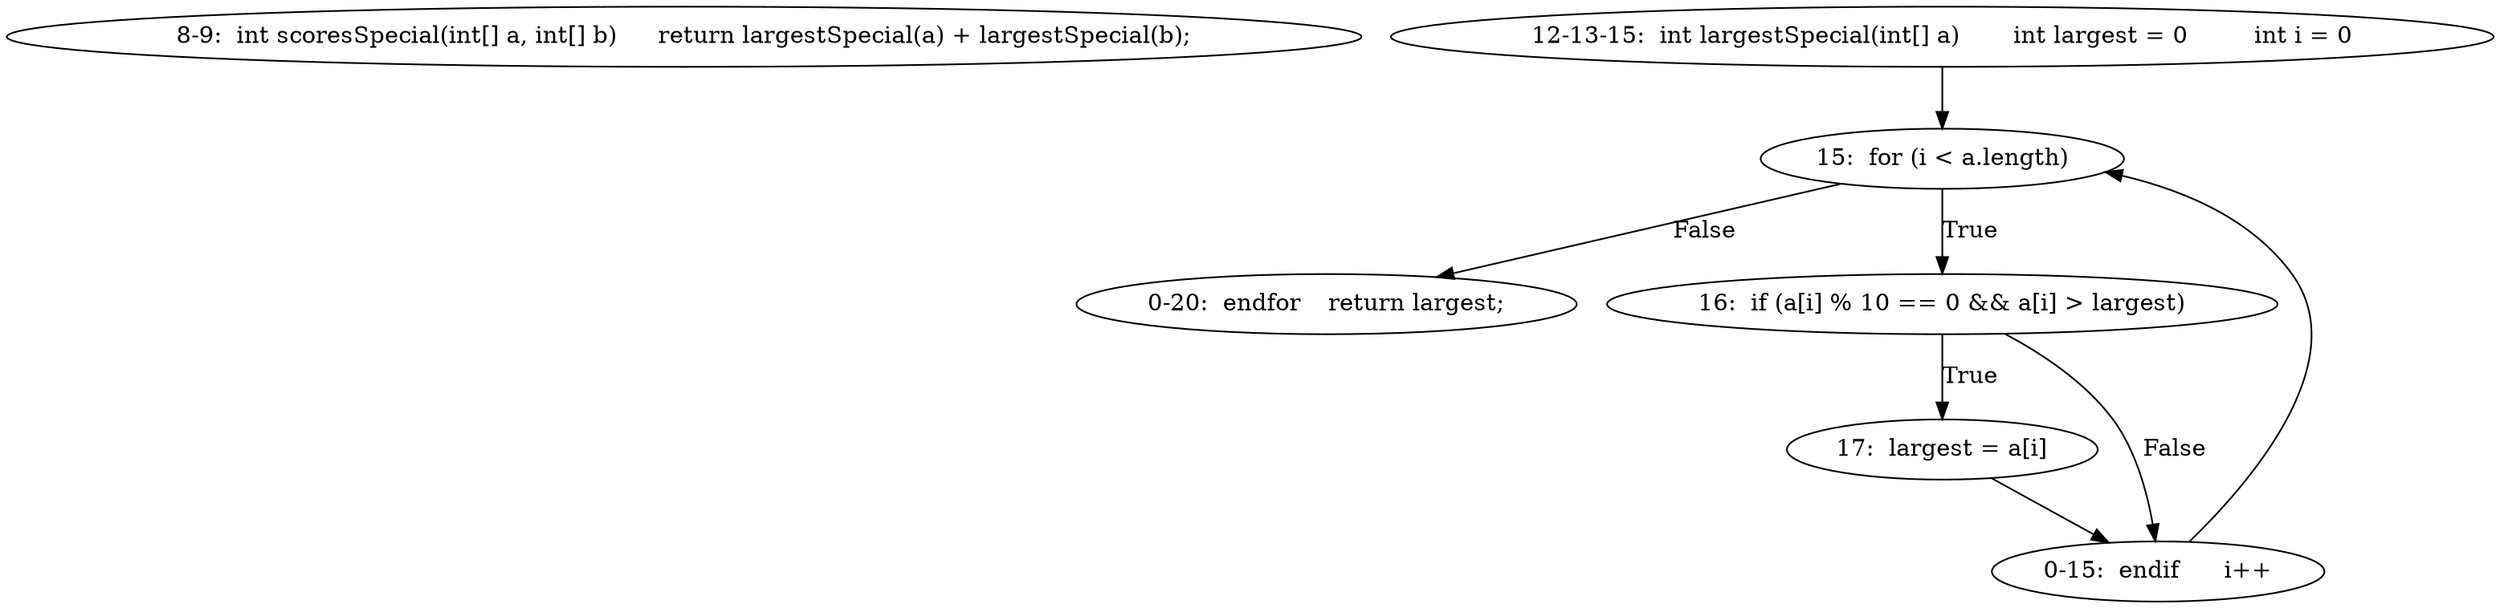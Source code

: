 digraph result_test { 
// graph-vertices
  a1  [label="8-9:  int scoresSpecial(int[] a, int[] b)	return largestSpecial(a) + largestSpecial(b);"]; 
  a3  [label="12-13-15:  int largestSpecial(int[] a)	int largest = 0	int i = 0"]; 
  5  [label="15:  for (i < a.length)"]; 
  a4  [label="0-20:  endfor	return largest;"]; 
  8  [label="16:  if (a[i] % 10 == 0 && a[i] > largest)"]; 
  9  [label="17:  largest = a[i]"]; 
  a5  [label="0-15:  endif	i++"]; 
// graph-edges
  a3 -> 5;
  5 -> a4  [label="False"]; 
  5 -> 8  [label="True"]; 
  8 -> 9  [label="True"]; 
  9 -> a5;
  8 -> a5  [label="False"]; 
  a5 -> 5;
}